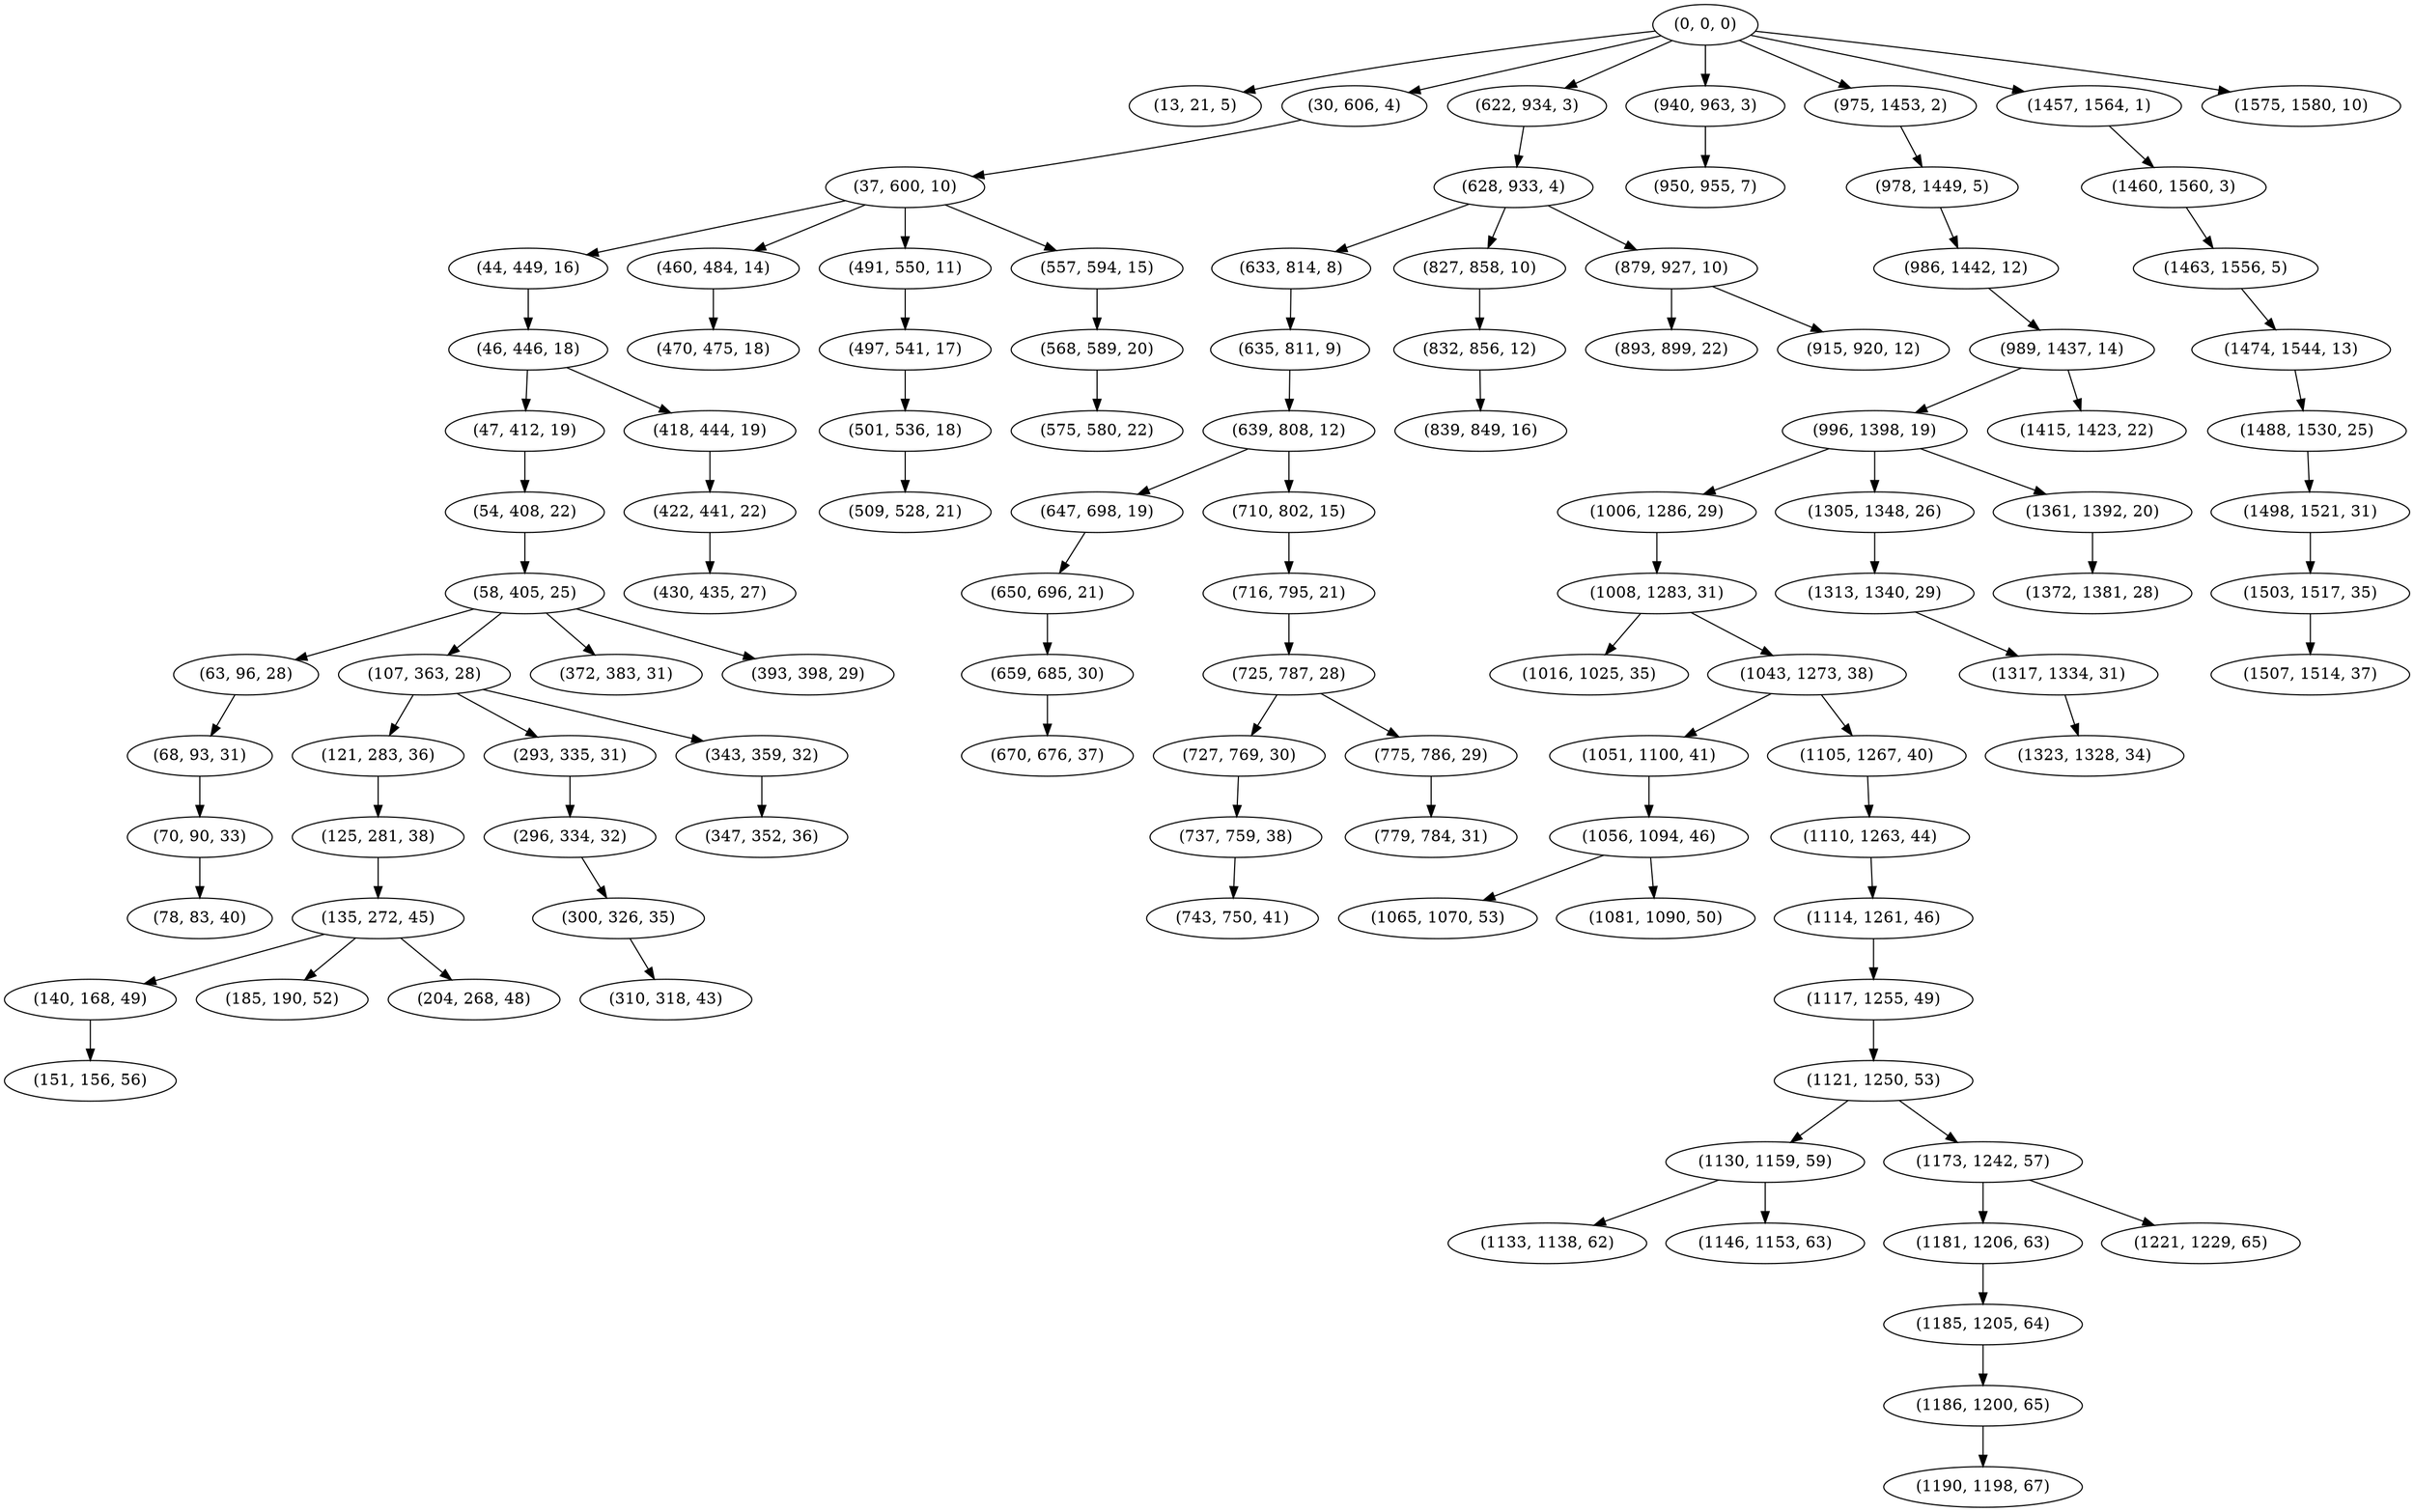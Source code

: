 digraph tree {
    "(0, 0, 0)";
    "(13, 21, 5)";
    "(30, 606, 4)";
    "(37, 600, 10)";
    "(44, 449, 16)";
    "(46, 446, 18)";
    "(47, 412, 19)";
    "(54, 408, 22)";
    "(58, 405, 25)";
    "(63, 96, 28)";
    "(68, 93, 31)";
    "(70, 90, 33)";
    "(78, 83, 40)";
    "(107, 363, 28)";
    "(121, 283, 36)";
    "(125, 281, 38)";
    "(135, 272, 45)";
    "(140, 168, 49)";
    "(151, 156, 56)";
    "(185, 190, 52)";
    "(204, 268, 48)";
    "(293, 335, 31)";
    "(296, 334, 32)";
    "(300, 326, 35)";
    "(310, 318, 43)";
    "(343, 359, 32)";
    "(347, 352, 36)";
    "(372, 383, 31)";
    "(393, 398, 29)";
    "(418, 444, 19)";
    "(422, 441, 22)";
    "(430, 435, 27)";
    "(460, 484, 14)";
    "(470, 475, 18)";
    "(491, 550, 11)";
    "(497, 541, 17)";
    "(501, 536, 18)";
    "(509, 528, 21)";
    "(557, 594, 15)";
    "(568, 589, 20)";
    "(575, 580, 22)";
    "(622, 934, 3)";
    "(628, 933, 4)";
    "(633, 814, 8)";
    "(635, 811, 9)";
    "(639, 808, 12)";
    "(647, 698, 19)";
    "(650, 696, 21)";
    "(659, 685, 30)";
    "(670, 676, 37)";
    "(710, 802, 15)";
    "(716, 795, 21)";
    "(725, 787, 28)";
    "(727, 769, 30)";
    "(737, 759, 38)";
    "(743, 750, 41)";
    "(775, 786, 29)";
    "(779, 784, 31)";
    "(827, 858, 10)";
    "(832, 856, 12)";
    "(839, 849, 16)";
    "(879, 927, 10)";
    "(893, 899, 22)";
    "(915, 920, 12)";
    "(940, 963, 3)";
    "(950, 955, 7)";
    "(975, 1453, 2)";
    "(978, 1449, 5)";
    "(986, 1442, 12)";
    "(989, 1437, 14)";
    "(996, 1398, 19)";
    "(1006, 1286, 29)";
    "(1008, 1283, 31)";
    "(1016, 1025, 35)";
    "(1043, 1273, 38)";
    "(1051, 1100, 41)";
    "(1056, 1094, 46)";
    "(1065, 1070, 53)";
    "(1081, 1090, 50)";
    "(1105, 1267, 40)";
    "(1110, 1263, 44)";
    "(1114, 1261, 46)";
    "(1117, 1255, 49)";
    "(1121, 1250, 53)";
    "(1130, 1159, 59)";
    "(1133, 1138, 62)";
    "(1146, 1153, 63)";
    "(1173, 1242, 57)";
    "(1181, 1206, 63)";
    "(1185, 1205, 64)";
    "(1186, 1200, 65)";
    "(1190, 1198, 67)";
    "(1221, 1229, 65)";
    "(1305, 1348, 26)";
    "(1313, 1340, 29)";
    "(1317, 1334, 31)";
    "(1323, 1328, 34)";
    "(1361, 1392, 20)";
    "(1372, 1381, 28)";
    "(1415, 1423, 22)";
    "(1457, 1564, 1)";
    "(1460, 1560, 3)";
    "(1463, 1556, 5)";
    "(1474, 1544, 13)";
    "(1488, 1530, 25)";
    "(1498, 1521, 31)";
    "(1503, 1517, 35)";
    "(1507, 1514, 37)";
    "(1575, 1580, 10)";
    "(0, 0, 0)" -> "(13, 21, 5)";
    "(0, 0, 0)" -> "(30, 606, 4)";
    "(0, 0, 0)" -> "(622, 934, 3)";
    "(0, 0, 0)" -> "(940, 963, 3)";
    "(0, 0, 0)" -> "(975, 1453, 2)";
    "(0, 0, 0)" -> "(1457, 1564, 1)";
    "(0, 0, 0)" -> "(1575, 1580, 10)";
    "(30, 606, 4)" -> "(37, 600, 10)";
    "(37, 600, 10)" -> "(44, 449, 16)";
    "(37, 600, 10)" -> "(460, 484, 14)";
    "(37, 600, 10)" -> "(491, 550, 11)";
    "(37, 600, 10)" -> "(557, 594, 15)";
    "(44, 449, 16)" -> "(46, 446, 18)";
    "(46, 446, 18)" -> "(47, 412, 19)";
    "(46, 446, 18)" -> "(418, 444, 19)";
    "(47, 412, 19)" -> "(54, 408, 22)";
    "(54, 408, 22)" -> "(58, 405, 25)";
    "(58, 405, 25)" -> "(63, 96, 28)";
    "(58, 405, 25)" -> "(107, 363, 28)";
    "(58, 405, 25)" -> "(372, 383, 31)";
    "(58, 405, 25)" -> "(393, 398, 29)";
    "(63, 96, 28)" -> "(68, 93, 31)";
    "(68, 93, 31)" -> "(70, 90, 33)";
    "(70, 90, 33)" -> "(78, 83, 40)";
    "(107, 363, 28)" -> "(121, 283, 36)";
    "(107, 363, 28)" -> "(293, 335, 31)";
    "(107, 363, 28)" -> "(343, 359, 32)";
    "(121, 283, 36)" -> "(125, 281, 38)";
    "(125, 281, 38)" -> "(135, 272, 45)";
    "(135, 272, 45)" -> "(140, 168, 49)";
    "(135, 272, 45)" -> "(185, 190, 52)";
    "(135, 272, 45)" -> "(204, 268, 48)";
    "(140, 168, 49)" -> "(151, 156, 56)";
    "(293, 335, 31)" -> "(296, 334, 32)";
    "(296, 334, 32)" -> "(300, 326, 35)";
    "(300, 326, 35)" -> "(310, 318, 43)";
    "(343, 359, 32)" -> "(347, 352, 36)";
    "(418, 444, 19)" -> "(422, 441, 22)";
    "(422, 441, 22)" -> "(430, 435, 27)";
    "(460, 484, 14)" -> "(470, 475, 18)";
    "(491, 550, 11)" -> "(497, 541, 17)";
    "(497, 541, 17)" -> "(501, 536, 18)";
    "(501, 536, 18)" -> "(509, 528, 21)";
    "(557, 594, 15)" -> "(568, 589, 20)";
    "(568, 589, 20)" -> "(575, 580, 22)";
    "(622, 934, 3)" -> "(628, 933, 4)";
    "(628, 933, 4)" -> "(633, 814, 8)";
    "(628, 933, 4)" -> "(827, 858, 10)";
    "(628, 933, 4)" -> "(879, 927, 10)";
    "(633, 814, 8)" -> "(635, 811, 9)";
    "(635, 811, 9)" -> "(639, 808, 12)";
    "(639, 808, 12)" -> "(647, 698, 19)";
    "(639, 808, 12)" -> "(710, 802, 15)";
    "(647, 698, 19)" -> "(650, 696, 21)";
    "(650, 696, 21)" -> "(659, 685, 30)";
    "(659, 685, 30)" -> "(670, 676, 37)";
    "(710, 802, 15)" -> "(716, 795, 21)";
    "(716, 795, 21)" -> "(725, 787, 28)";
    "(725, 787, 28)" -> "(727, 769, 30)";
    "(725, 787, 28)" -> "(775, 786, 29)";
    "(727, 769, 30)" -> "(737, 759, 38)";
    "(737, 759, 38)" -> "(743, 750, 41)";
    "(775, 786, 29)" -> "(779, 784, 31)";
    "(827, 858, 10)" -> "(832, 856, 12)";
    "(832, 856, 12)" -> "(839, 849, 16)";
    "(879, 927, 10)" -> "(893, 899, 22)";
    "(879, 927, 10)" -> "(915, 920, 12)";
    "(940, 963, 3)" -> "(950, 955, 7)";
    "(975, 1453, 2)" -> "(978, 1449, 5)";
    "(978, 1449, 5)" -> "(986, 1442, 12)";
    "(986, 1442, 12)" -> "(989, 1437, 14)";
    "(989, 1437, 14)" -> "(996, 1398, 19)";
    "(989, 1437, 14)" -> "(1415, 1423, 22)";
    "(996, 1398, 19)" -> "(1006, 1286, 29)";
    "(996, 1398, 19)" -> "(1305, 1348, 26)";
    "(996, 1398, 19)" -> "(1361, 1392, 20)";
    "(1006, 1286, 29)" -> "(1008, 1283, 31)";
    "(1008, 1283, 31)" -> "(1016, 1025, 35)";
    "(1008, 1283, 31)" -> "(1043, 1273, 38)";
    "(1043, 1273, 38)" -> "(1051, 1100, 41)";
    "(1043, 1273, 38)" -> "(1105, 1267, 40)";
    "(1051, 1100, 41)" -> "(1056, 1094, 46)";
    "(1056, 1094, 46)" -> "(1065, 1070, 53)";
    "(1056, 1094, 46)" -> "(1081, 1090, 50)";
    "(1105, 1267, 40)" -> "(1110, 1263, 44)";
    "(1110, 1263, 44)" -> "(1114, 1261, 46)";
    "(1114, 1261, 46)" -> "(1117, 1255, 49)";
    "(1117, 1255, 49)" -> "(1121, 1250, 53)";
    "(1121, 1250, 53)" -> "(1130, 1159, 59)";
    "(1121, 1250, 53)" -> "(1173, 1242, 57)";
    "(1130, 1159, 59)" -> "(1133, 1138, 62)";
    "(1130, 1159, 59)" -> "(1146, 1153, 63)";
    "(1173, 1242, 57)" -> "(1181, 1206, 63)";
    "(1173, 1242, 57)" -> "(1221, 1229, 65)";
    "(1181, 1206, 63)" -> "(1185, 1205, 64)";
    "(1185, 1205, 64)" -> "(1186, 1200, 65)";
    "(1186, 1200, 65)" -> "(1190, 1198, 67)";
    "(1305, 1348, 26)" -> "(1313, 1340, 29)";
    "(1313, 1340, 29)" -> "(1317, 1334, 31)";
    "(1317, 1334, 31)" -> "(1323, 1328, 34)";
    "(1361, 1392, 20)" -> "(1372, 1381, 28)";
    "(1457, 1564, 1)" -> "(1460, 1560, 3)";
    "(1460, 1560, 3)" -> "(1463, 1556, 5)";
    "(1463, 1556, 5)" -> "(1474, 1544, 13)";
    "(1474, 1544, 13)" -> "(1488, 1530, 25)";
    "(1488, 1530, 25)" -> "(1498, 1521, 31)";
    "(1498, 1521, 31)" -> "(1503, 1517, 35)";
    "(1503, 1517, 35)" -> "(1507, 1514, 37)";
}
